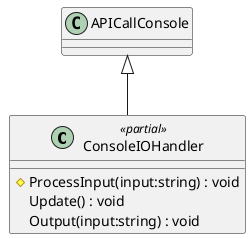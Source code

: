 @startuml
class ConsoleIOHandler <<partial>> {
    # ProcessInput(input:string) : void
    Update() : void
    Output(input:string) : void
}
APICallConsole <|-- ConsoleIOHandler
@enduml
